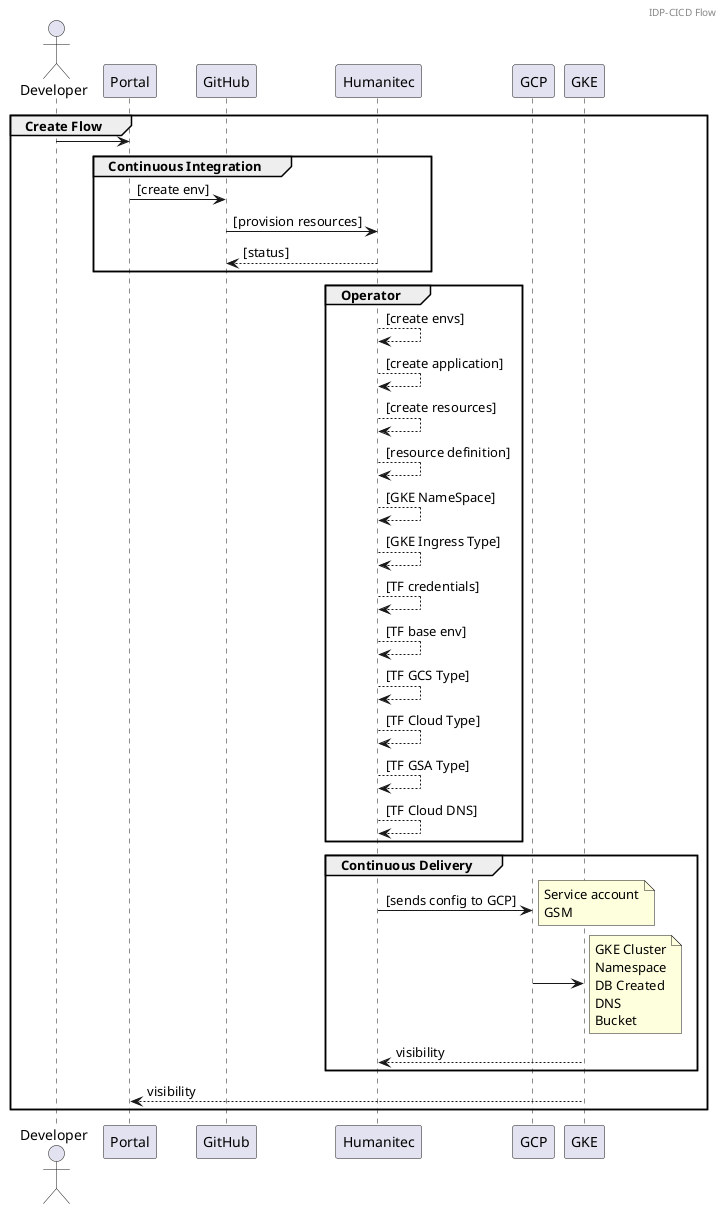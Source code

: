 @startuml IDP Design
header IDP-CICD Flow
actor Developer

'Inside the Create Flow
group Create Flow
    Developer -> "Portal"
    group Continuous Integration
        Portal -> GitHub : [create env]
        GitHub -> Humanitec : [provision resources]
                Humanitec-->GitHub : [status]
    end
    group Operator
        Humanitec --> Humanitec : [create envs]
        Humanitec --> Humanitec : [create application]
        Humanitec --> Humanitec : [create resources]
        Humanitec --> Humanitec : [resource definition]
        Humanitec --> Humanitec : [GKE NameSpace]
        Humanitec --> Humanitec : [GKE Ingress Type]
        Humanitec --> Humanitec : [TF credentials]
        Humanitec --> Humanitec : [TF base env]
        Humanitec --> Humanitec : [TF GCS Type]
        Humanitec --> Humanitec : [TF Cloud Type]
        Humanitec --> Humanitec : [TF GSA Type]
        Humanitec --> Humanitec : [TF Cloud DNS]

    end

    group Continuous Delivery
        Humanitec -> GCP : [sends config to GCP]
        note right : Service account\nGSM
        GCP->GKE
        note right : GKE Cluster\nNamespace\nDB Created\nDNS\nBucket
        GKE-->Humanitec : visibility

    end
    GKE-->Portal : visibility


end





@endyaml